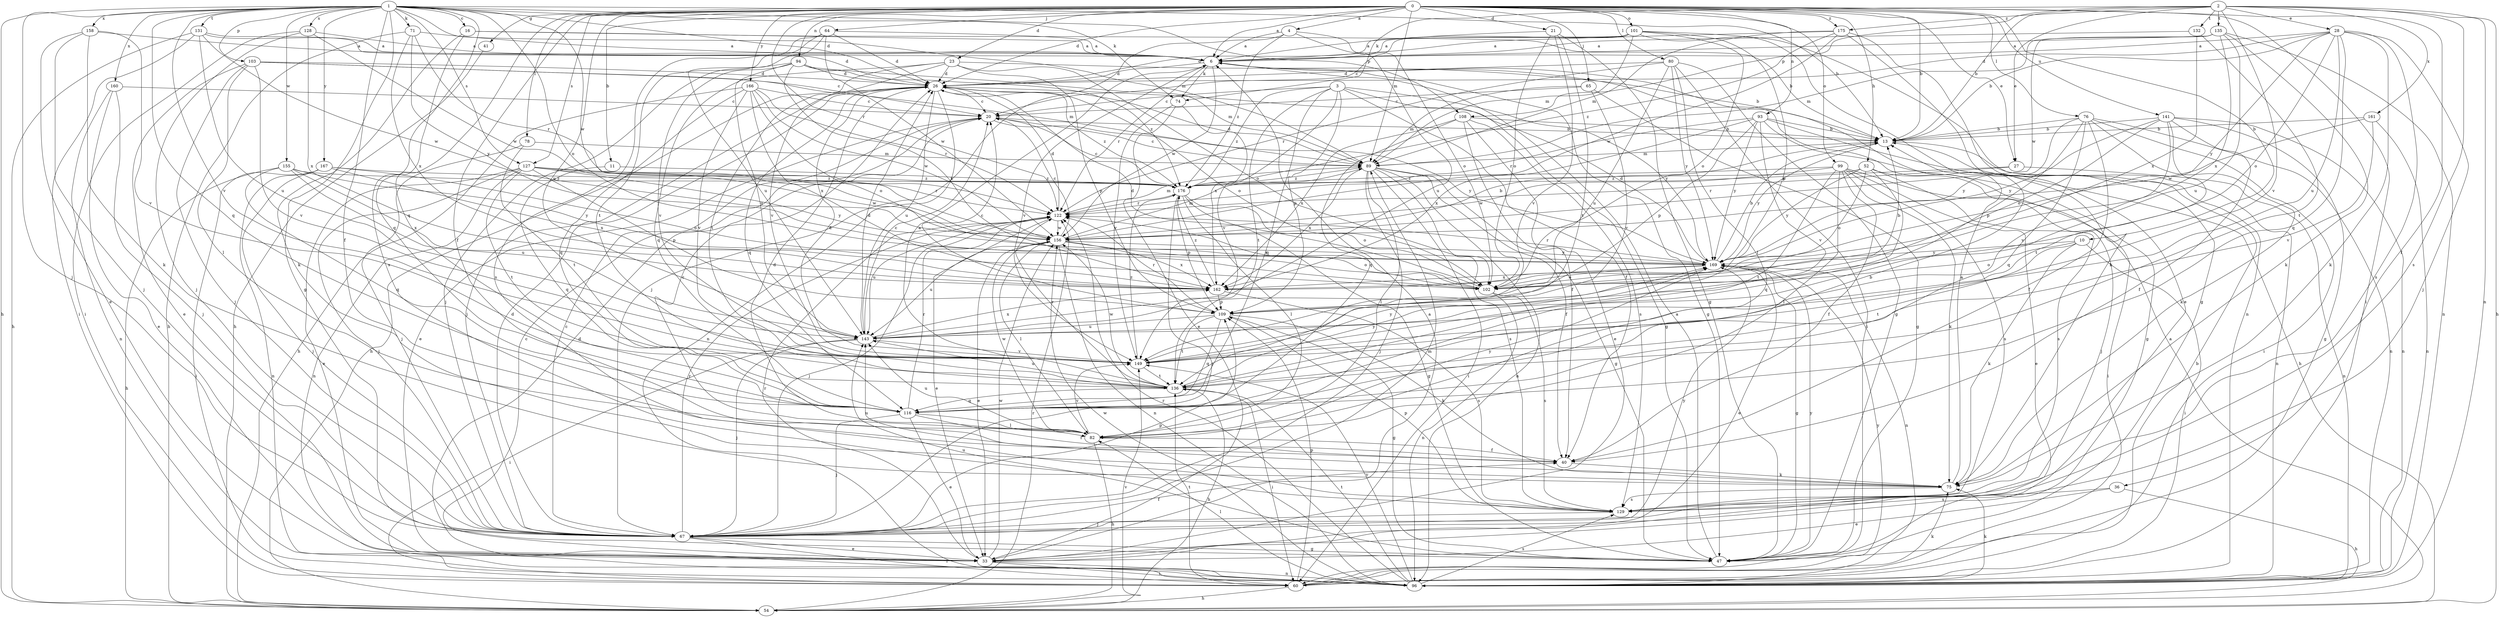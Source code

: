 strict digraph  {
0;
1;
2;
3;
4;
6;
10;
11;
13;
16;
20;
21;
23;
26;
27;
28;
33;
36;
40;
41;
47;
52;
54;
60;
64;
65;
67;
71;
74;
75;
76;
78;
80;
82;
89;
93;
94;
96;
99;
101;
102;
103;
108;
109;
116;
122;
127;
128;
129;
131;
132;
135;
136;
141;
143;
149;
155;
156;
158;
160;
161;
162;
166;
167;
169;
175;
176;
0 -> 4  [label=a];
0 -> 6  [label=a];
0 -> 10  [label=b];
0 -> 11  [label=b];
0 -> 13  [label=b];
0 -> 21  [label=d];
0 -> 23  [label=d];
0 -> 26  [label=d];
0 -> 27  [label=e];
0 -> 36  [label=f];
0 -> 40  [label=f];
0 -> 41  [label=g];
0 -> 52  [label=h];
0 -> 60  [label=i];
0 -> 64  [label=j];
0 -> 65  [label=j];
0 -> 76  [label=l];
0 -> 78  [label=l];
0 -> 80  [label=l];
0 -> 89  [label=m];
0 -> 93  [label=n];
0 -> 94  [label=n];
0 -> 99  [label=o];
0 -> 101  [label=o];
0 -> 116  [label=q];
0 -> 122  [label=r];
0 -> 127  [label=s];
0 -> 141  [label=u];
0 -> 143  [label=u];
0 -> 166  [label=y];
0 -> 175  [label=z];
1 -> 13  [label=b];
1 -> 16  [label=c];
1 -> 26  [label=d];
1 -> 40  [label=f];
1 -> 47  [label=g];
1 -> 54  [label=h];
1 -> 67  [label=j];
1 -> 71  [label=k];
1 -> 74  [label=k];
1 -> 89  [label=m];
1 -> 102  [label=o];
1 -> 103  [label=p];
1 -> 108  [label=p];
1 -> 116  [label=q];
1 -> 127  [label=s];
1 -> 128  [label=s];
1 -> 129  [label=s];
1 -> 131  [label=t];
1 -> 149  [label=v];
1 -> 155  [label=w];
1 -> 156  [label=w];
1 -> 158  [label=x];
1 -> 160  [label=x];
1 -> 167  [label=y];
2 -> 13  [label=b];
2 -> 27  [label=e];
2 -> 28  [label=e];
2 -> 54  [label=h];
2 -> 74  [label=k];
2 -> 96  [label=n];
2 -> 108  [label=p];
2 -> 129  [label=s];
2 -> 132  [label=t];
2 -> 135  [label=t];
2 -> 149  [label=v];
2 -> 161  [label=x];
2 -> 175  [label=z];
3 -> 20  [label=c];
3 -> 40  [label=f];
3 -> 47  [label=g];
3 -> 109  [label=p];
3 -> 116  [label=q];
3 -> 136  [label=t];
3 -> 149  [label=v];
3 -> 169  [label=y];
3 -> 176  [label=z];
4 -> 6  [label=a];
4 -> 67  [label=j];
4 -> 102  [label=o];
4 -> 143  [label=u];
4 -> 176  [label=z];
6 -> 26  [label=d];
6 -> 47  [label=g];
6 -> 74  [label=k];
6 -> 122  [label=r];
6 -> 149  [label=v];
6 -> 156  [label=w];
10 -> 60  [label=i];
10 -> 75  [label=k];
10 -> 102  [label=o];
10 -> 136  [label=t];
10 -> 169  [label=y];
11 -> 116  [label=q];
11 -> 176  [label=z];
13 -> 89  [label=m];
13 -> 96  [label=n];
13 -> 169  [label=y];
16 -> 6  [label=a];
16 -> 13  [label=b];
16 -> 75  [label=k];
16 -> 116  [label=q];
20 -> 13  [label=b];
20 -> 33  [label=e];
20 -> 169  [label=y];
21 -> 6  [label=a];
21 -> 47  [label=g];
21 -> 102  [label=o];
21 -> 136  [label=t];
21 -> 149  [label=v];
23 -> 13  [label=b];
23 -> 26  [label=d];
23 -> 102  [label=o];
23 -> 109  [label=p];
23 -> 116  [label=q];
23 -> 136  [label=t];
23 -> 149  [label=v];
26 -> 20  [label=c];
26 -> 54  [label=h];
26 -> 67  [label=j];
26 -> 96  [label=n];
26 -> 102  [label=o];
26 -> 116  [label=q];
26 -> 143  [label=u];
26 -> 176  [label=z];
27 -> 96  [label=n];
27 -> 122  [label=r];
27 -> 176  [label=z];
28 -> 6  [label=a];
28 -> 13  [label=b];
28 -> 26  [label=d];
28 -> 67  [label=j];
28 -> 75  [label=k];
28 -> 102  [label=o];
28 -> 116  [label=q];
28 -> 129  [label=s];
28 -> 143  [label=u];
28 -> 169  [label=y];
33 -> 6  [label=a];
33 -> 20  [label=c];
33 -> 60  [label=i];
33 -> 96  [label=n];
33 -> 122  [label=r];
33 -> 156  [label=w];
36 -> 33  [label=e];
36 -> 54  [label=h];
36 -> 129  [label=s];
40 -> 75  [label=k];
41 -> 54  [label=h];
47 -> 6  [label=a];
47 -> 143  [label=u];
47 -> 169  [label=y];
52 -> 67  [label=j];
52 -> 102  [label=o];
52 -> 116  [label=q];
52 -> 129  [label=s];
52 -> 169  [label=y];
52 -> 176  [label=z];
54 -> 6  [label=a];
54 -> 122  [label=r];
54 -> 149  [label=v];
60 -> 13  [label=b];
60 -> 54  [label=h];
60 -> 75  [label=k];
60 -> 109  [label=p];
60 -> 136  [label=t];
60 -> 169  [label=y];
64 -> 6  [label=a];
64 -> 26  [label=d];
64 -> 129  [label=s];
64 -> 136  [label=t];
64 -> 143  [label=u];
64 -> 156  [label=w];
65 -> 20  [label=c];
65 -> 47  [label=g];
65 -> 89  [label=m];
65 -> 149  [label=v];
67 -> 20  [label=c];
67 -> 26  [label=d];
67 -> 33  [label=e];
67 -> 40  [label=f];
67 -> 47  [label=g];
67 -> 60  [label=i];
67 -> 89  [label=m];
67 -> 109  [label=p];
67 -> 122  [label=r];
67 -> 169  [label=y];
71 -> 6  [label=a];
71 -> 54  [label=h];
71 -> 122  [label=r];
71 -> 162  [label=x];
71 -> 169  [label=y];
74 -> 33  [label=e];
74 -> 149  [label=v];
74 -> 162  [label=x];
75 -> 6  [label=a];
75 -> 129  [label=s];
75 -> 143  [label=u];
76 -> 13  [label=b];
76 -> 40  [label=f];
76 -> 60  [label=i];
76 -> 75  [label=k];
76 -> 96  [label=n];
76 -> 109  [label=p];
76 -> 116  [label=q];
76 -> 169  [label=y];
78 -> 67  [label=j];
78 -> 89  [label=m];
78 -> 136  [label=t];
80 -> 26  [label=d];
80 -> 47  [label=g];
80 -> 60  [label=i];
80 -> 82  [label=l];
80 -> 122  [label=r];
80 -> 143  [label=u];
80 -> 169  [label=y];
82 -> 20  [label=c];
82 -> 26  [label=d];
82 -> 40  [label=f];
82 -> 54  [label=h];
82 -> 143  [label=u];
82 -> 149  [label=v];
82 -> 156  [label=w];
82 -> 169  [label=y];
89 -> 20  [label=c];
89 -> 26  [label=d];
89 -> 40  [label=f];
89 -> 47  [label=g];
89 -> 60  [label=i];
89 -> 67  [label=j];
89 -> 82  [label=l];
89 -> 96  [label=n];
89 -> 129  [label=s];
89 -> 162  [label=x];
89 -> 176  [label=z];
93 -> 13  [label=b];
93 -> 47  [label=g];
93 -> 54  [label=h];
93 -> 109  [label=p];
93 -> 122  [label=r];
93 -> 149  [label=v];
93 -> 162  [label=x];
93 -> 169  [label=y];
94 -> 26  [label=d];
94 -> 67  [label=j];
94 -> 89  [label=m];
94 -> 143  [label=u];
94 -> 149  [label=v];
94 -> 162  [label=x];
94 -> 176  [label=z];
96 -> 26  [label=d];
96 -> 75  [label=k];
96 -> 82  [label=l];
96 -> 122  [label=r];
96 -> 129  [label=s];
96 -> 136  [label=t];
96 -> 149  [label=v];
96 -> 156  [label=w];
99 -> 33  [label=e];
99 -> 40  [label=f];
99 -> 60  [label=i];
99 -> 75  [label=k];
99 -> 82  [label=l];
99 -> 129  [label=s];
99 -> 136  [label=t];
99 -> 156  [label=w];
99 -> 176  [label=z];
101 -> 6  [label=a];
101 -> 20  [label=c];
101 -> 26  [label=d];
101 -> 75  [label=k];
101 -> 89  [label=m];
101 -> 96  [label=n];
101 -> 102  [label=o];
101 -> 109  [label=p];
102 -> 13  [label=b];
102 -> 26  [label=d];
102 -> 96  [label=n];
102 -> 122  [label=r];
102 -> 129  [label=s];
103 -> 20  [label=c];
103 -> 26  [label=d];
103 -> 33  [label=e];
103 -> 67  [label=j];
103 -> 82  [label=l];
103 -> 89  [label=m];
103 -> 149  [label=v];
108 -> 13  [label=b];
108 -> 33  [label=e];
108 -> 40  [label=f];
108 -> 116  [label=q];
108 -> 129  [label=s];
108 -> 162  [label=x];
109 -> 20  [label=c];
109 -> 47  [label=g];
109 -> 75  [label=k];
109 -> 116  [label=q];
109 -> 122  [label=r];
109 -> 136  [label=t];
109 -> 143  [label=u];
116 -> 13  [label=b];
116 -> 33  [label=e];
116 -> 40  [label=f];
116 -> 67  [label=j];
116 -> 82  [label=l];
116 -> 122  [label=r];
122 -> 26  [label=d];
122 -> 33  [label=e];
122 -> 67  [label=j];
122 -> 89  [label=m];
122 -> 143  [label=u];
122 -> 156  [label=w];
127 -> 33  [label=e];
127 -> 67  [label=j];
127 -> 96  [label=n];
127 -> 109  [label=p];
127 -> 122  [label=r];
127 -> 136  [label=t];
127 -> 156  [label=w];
127 -> 169  [label=y];
127 -> 176  [label=z];
128 -> 6  [label=a];
128 -> 60  [label=i];
128 -> 67  [label=j];
128 -> 156  [label=w];
128 -> 162  [label=x];
129 -> 67  [label=j];
129 -> 109  [label=p];
131 -> 6  [label=a];
131 -> 26  [label=d];
131 -> 54  [label=h];
131 -> 60  [label=i];
131 -> 143  [label=u];
131 -> 156  [label=w];
132 -> 6  [label=a];
132 -> 136  [label=t];
132 -> 162  [label=x];
135 -> 6  [label=a];
135 -> 75  [label=k];
135 -> 89  [label=m];
135 -> 96  [label=n];
135 -> 143  [label=u];
135 -> 156  [label=w];
135 -> 162  [label=x];
136 -> 6  [label=a];
136 -> 54  [label=h];
136 -> 60  [label=i];
136 -> 116  [label=q];
136 -> 122  [label=r];
136 -> 143  [label=u];
136 -> 156  [label=w];
136 -> 169  [label=y];
141 -> 13  [label=b];
141 -> 40  [label=f];
141 -> 47  [label=g];
141 -> 96  [label=n];
141 -> 102  [label=o];
141 -> 136  [label=t];
141 -> 149  [label=v];
141 -> 169  [label=y];
143 -> 20  [label=c];
143 -> 26  [label=d];
143 -> 60  [label=i];
143 -> 67  [label=j];
143 -> 149  [label=v];
143 -> 162  [label=x];
149 -> 26  [label=d];
149 -> 136  [label=t];
149 -> 169  [label=y];
149 -> 176  [label=z];
155 -> 54  [label=h];
155 -> 116  [label=q];
155 -> 143  [label=u];
155 -> 162  [label=x];
155 -> 169  [label=y];
155 -> 176  [label=z];
156 -> 13  [label=b];
156 -> 20  [label=c];
156 -> 33  [label=e];
156 -> 82  [label=l];
156 -> 89  [label=m];
156 -> 96  [label=n];
156 -> 102  [label=o];
156 -> 143  [label=u];
156 -> 162  [label=x];
156 -> 169  [label=y];
158 -> 6  [label=a];
158 -> 33  [label=e];
158 -> 67  [label=j];
158 -> 75  [label=k];
158 -> 149  [label=v];
160 -> 20  [label=c];
160 -> 33  [label=e];
160 -> 67  [label=j];
160 -> 96  [label=n];
161 -> 13  [label=b];
161 -> 96  [label=n];
161 -> 149  [label=v];
161 -> 156  [label=w];
162 -> 109  [label=p];
162 -> 129  [label=s];
162 -> 176  [label=z];
166 -> 20  [label=c];
166 -> 54  [label=h];
166 -> 102  [label=o];
166 -> 116  [label=q];
166 -> 122  [label=r];
166 -> 149  [label=v];
166 -> 156  [label=w];
166 -> 162  [label=x];
167 -> 60  [label=i];
167 -> 67  [label=j];
167 -> 96  [label=n];
167 -> 102  [label=o];
167 -> 162  [label=x];
167 -> 176  [label=z];
169 -> 13  [label=b];
169 -> 26  [label=d];
169 -> 33  [label=e];
169 -> 47  [label=g];
169 -> 96  [label=n];
169 -> 102  [label=o];
169 -> 122  [label=r];
169 -> 162  [label=x];
175 -> 6  [label=a];
175 -> 33  [label=e];
175 -> 47  [label=g];
175 -> 89  [label=m];
175 -> 156  [label=w];
175 -> 176  [label=z];
176 -> 20  [label=c];
176 -> 47  [label=g];
176 -> 67  [label=j];
176 -> 82  [label=l];
176 -> 102  [label=o];
176 -> 109  [label=p];
176 -> 122  [label=r];
}
